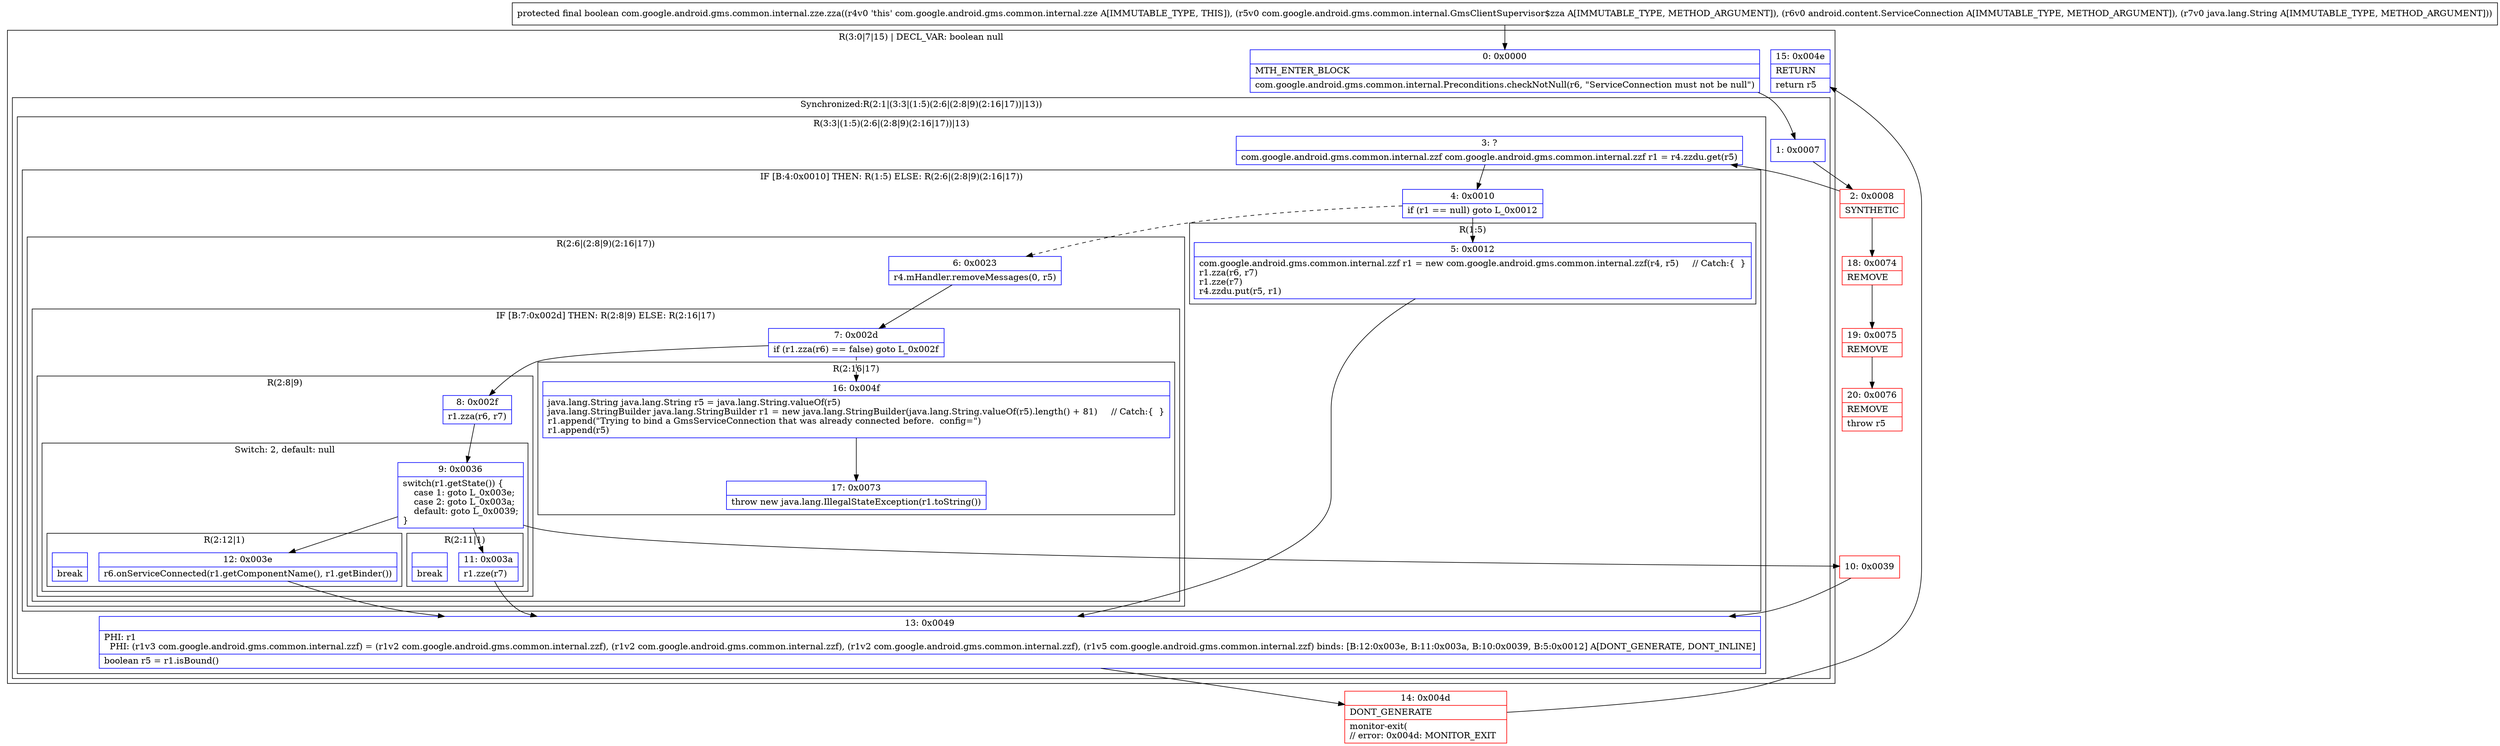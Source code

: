 digraph "CFG forcom.google.android.gms.common.internal.zze.zza(Lcom\/google\/android\/gms\/common\/internal\/GmsClientSupervisor$zza;Landroid\/content\/ServiceConnection;Ljava\/lang\/String;)Z" {
subgraph cluster_Region_1614669398 {
label = "R(3:0|7|15) | DECL_VAR: boolean null\l";
node [shape=record,color=blue];
Node_0 [shape=record,label="{0\:\ 0x0000|MTH_ENTER_BLOCK\l|com.google.android.gms.common.internal.Preconditions.checkNotNull(r6, \"ServiceConnection must not be null\")\l}"];
subgraph cluster_SynchronizedRegion_1764563847 {
label = "Synchronized:R(2:1|(3:3|(1:5)(2:6|(2:8|9)(2:16|17))|13))";
node [shape=record,color=blue];
Node_1 [shape=record,label="{1\:\ 0x0007}"];
subgraph cluster_Region_1132452642 {
label = "R(3:3|(1:5)(2:6|(2:8|9)(2:16|17))|13)";
node [shape=record,color=blue];
Node_3 [shape=record,label="{3\:\ ?|com.google.android.gms.common.internal.zzf com.google.android.gms.common.internal.zzf r1 = r4.zzdu.get(r5)\l}"];
subgraph cluster_IfRegion_1116637727 {
label = "IF [B:4:0x0010] THEN: R(1:5) ELSE: R(2:6|(2:8|9)(2:16|17))";
node [shape=record,color=blue];
Node_4 [shape=record,label="{4\:\ 0x0010|if (r1 == null) goto L_0x0012\l}"];
subgraph cluster_Region_1399829680 {
label = "R(1:5)";
node [shape=record,color=blue];
Node_5 [shape=record,label="{5\:\ 0x0012|com.google.android.gms.common.internal.zzf r1 = new com.google.android.gms.common.internal.zzf(r4, r5)     \/\/ Catch:\{  \}\lr1.zza(r6, r7)\lr1.zze(r7)\lr4.zzdu.put(r5, r1)\l}"];
}
subgraph cluster_Region_978926 {
label = "R(2:6|(2:8|9)(2:16|17))";
node [shape=record,color=blue];
Node_6 [shape=record,label="{6\:\ 0x0023|r4.mHandler.removeMessages(0, r5)\l}"];
subgraph cluster_IfRegion_597408015 {
label = "IF [B:7:0x002d] THEN: R(2:8|9) ELSE: R(2:16|17)";
node [shape=record,color=blue];
Node_7 [shape=record,label="{7\:\ 0x002d|if (r1.zza(r6) == false) goto L_0x002f\l}"];
subgraph cluster_Region_511754389 {
label = "R(2:8|9)";
node [shape=record,color=blue];
Node_8 [shape=record,label="{8\:\ 0x002f|r1.zza(r6, r7)\l}"];
subgraph cluster_SwitchRegion_811875777 {
label = "Switch: 2, default: null";
node [shape=record,color=blue];
Node_9 [shape=record,label="{9\:\ 0x0036|switch(r1.getState()) \{\l    case 1: goto L_0x003e;\l    case 2: goto L_0x003a;\l    default: goto L_0x0039;\l\}\l}"];
subgraph cluster_Region_109877152 {
label = "R(2:12|1)";
node [shape=record,color=blue];
Node_12 [shape=record,label="{12\:\ 0x003e|r6.onServiceConnected(r1.getComponentName(), r1.getBinder())\l}"];
Node_InsnContainer_929561921 [shape=record,label="{|break\l}"];
}
subgraph cluster_Region_2023818687 {
label = "R(2:11|1)";
node [shape=record,color=blue];
Node_11 [shape=record,label="{11\:\ 0x003a|r1.zze(r7)\l}"];
Node_InsnContainer_881358951 [shape=record,label="{|break\l}"];
}
}
}
subgraph cluster_Region_1906726309 {
label = "R(2:16|17)";
node [shape=record,color=blue];
Node_16 [shape=record,label="{16\:\ 0x004f|java.lang.String java.lang.String r5 = java.lang.String.valueOf(r5)\ljava.lang.StringBuilder java.lang.StringBuilder r1 = new java.lang.StringBuilder(java.lang.String.valueOf(r5).length() + 81)     \/\/ Catch:\{  \}\lr1.append(\"Trying to bind a GmsServiceConnection that was already connected before.  config=\")\lr1.append(r5)\l}"];
Node_17 [shape=record,label="{17\:\ 0x0073|throw new java.lang.IllegalStateException(r1.toString())\l}"];
}
}
}
}
Node_13 [shape=record,label="{13\:\ 0x0049|PHI: r1 \l  PHI: (r1v3 com.google.android.gms.common.internal.zzf) = (r1v2 com.google.android.gms.common.internal.zzf), (r1v2 com.google.android.gms.common.internal.zzf), (r1v2 com.google.android.gms.common.internal.zzf), (r1v5 com.google.android.gms.common.internal.zzf) binds: [B:12:0x003e, B:11:0x003a, B:10:0x0039, B:5:0x0012] A[DONT_GENERATE, DONT_INLINE]\l|boolean r5 = r1.isBound()\l}"];
}
}
Node_15 [shape=record,label="{15\:\ 0x004e|RETURN\l|return r5\l}"];
}
Node_2 [shape=record,color=red,label="{2\:\ 0x0008|SYNTHETIC\l}"];
Node_10 [shape=record,color=red,label="{10\:\ 0x0039}"];
Node_14 [shape=record,color=red,label="{14\:\ 0x004d|DONT_GENERATE\l|monitor\-exit(\l\/\/ error: 0x004d: MONITOR_EXIT  \l}"];
Node_18 [shape=record,color=red,label="{18\:\ 0x0074|REMOVE\l}"];
Node_19 [shape=record,color=red,label="{19\:\ 0x0075|REMOVE\l}"];
Node_20 [shape=record,color=red,label="{20\:\ 0x0076|REMOVE\l|throw r5\l}"];
MethodNode[shape=record,label="{protected final boolean com.google.android.gms.common.internal.zze.zza((r4v0 'this' com.google.android.gms.common.internal.zze A[IMMUTABLE_TYPE, THIS]), (r5v0 com.google.android.gms.common.internal.GmsClientSupervisor$zza A[IMMUTABLE_TYPE, METHOD_ARGUMENT]), (r6v0 android.content.ServiceConnection A[IMMUTABLE_TYPE, METHOD_ARGUMENT]), (r7v0 java.lang.String A[IMMUTABLE_TYPE, METHOD_ARGUMENT])) }"];
MethodNode -> Node_0;
Node_0 -> Node_1;
Node_1 -> Node_2;
Node_3 -> Node_4;
Node_4 -> Node_5;
Node_4 -> Node_6[style=dashed];
Node_5 -> Node_13;
Node_6 -> Node_7;
Node_7 -> Node_8;
Node_7 -> Node_16[style=dashed];
Node_8 -> Node_9;
Node_9 -> Node_10;
Node_9 -> Node_11;
Node_9 -> Node_12;
Node_12 -> Node_13;
Node_11 -> Node_13;
Node_16 -> Node_17;
Node_13 -> Node_14;
Node_2 -> Node_3;
Node_2 -> Node_18;
Node_10 -> Node_13;
Node_14 -> Node_15;
Node_18 -> Node_19;
Node_19 -> Node_20;
}

